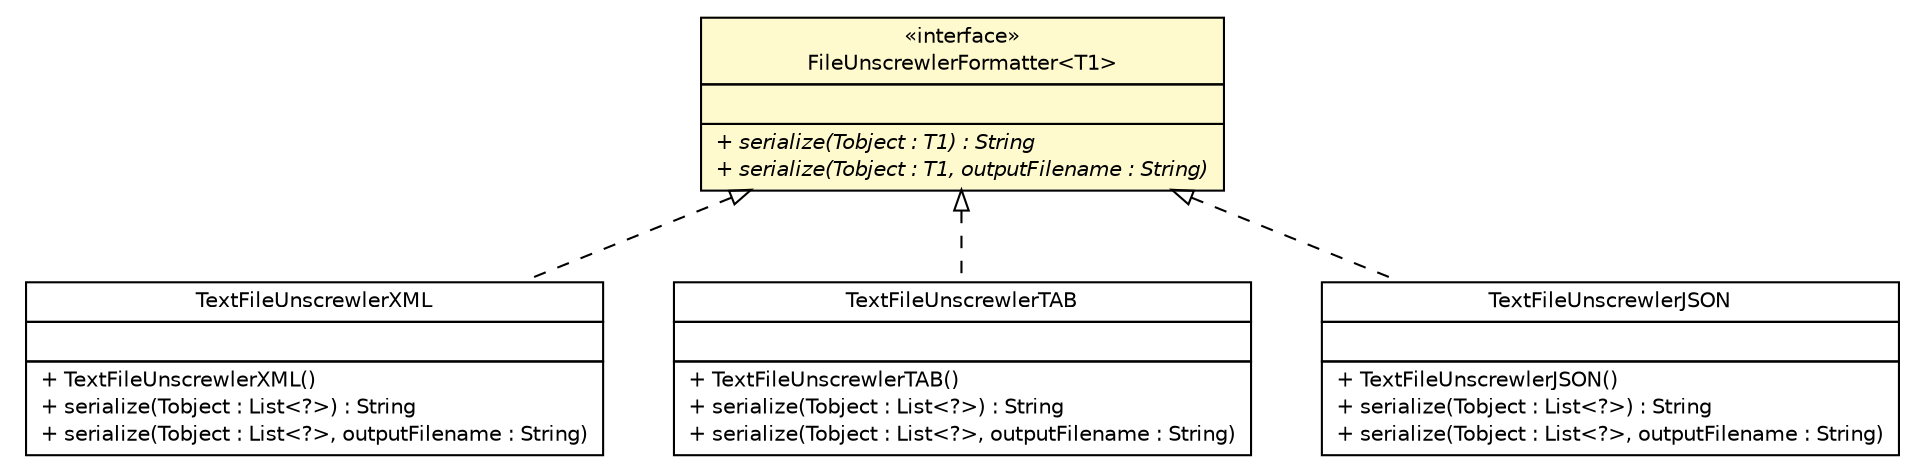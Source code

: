 #!/usr/local/bin/dot
#
# Class diagram 
# Generated by UMLGraph version R5_6-24-gf6e263 (http://www.umlgraph.org/)
#

digraph G {
	edge [fontname="Helvetica",fontsize=10,labelfontname="Helvetica",labelfontsize=10];
	node [fontname="Helvetica",fontsize=10,shape=plaintext];
	nodesep=0.25;
	ranksep=0.5;
	// org.apache.clusterbr.proc.imp.format.TextFileUnscrewlerXML
	c217 [label=<<table title="org.apache.clusterbr.proc.imp.format.TextFileUnscrewlerXML" border="0" cellborder="1" cellspacing="0" cellpadding="2" port="p" href="../imp/format/TextFileUnscrewlerXML.html">
		<tr><td><table border="0" cellspacing="0" cellpadding="1">
<tr><td align="center" balign="center"> TextFileUnscrewlerXML </td></tr>
		</table></td></tr>
		<tr><td><table border="0" cellspacing="0" cellpadding="1">
<tr><td align="left" balign="left">  </td></tr>
		</table></td></tr>
		<tr><td><table border="0" cellspacing="0" cellpadding="1">
<tr><td align="left" balign="left"> + TextFileUnscrewlerXML() </td></tr>
<tr><td align="left" balign="left"> + serialize(Tobject : List&lt;?&gt;) : String </td></tr>
<tr><td align="left" balign="left"> + serialize(Tobject : List&lt;?&gt;, outputFilename : String) </td></tr>
		</table></td></tr>
		</table>>, URL="../imp/format/TextFileUnscrewlerXML.html", fontname="Helvetica", fontcolor="black", fontsize=10.0];
	// org.apache.clusterbr.proc.imp.format.TextFileUnscrewlerTAB
	c218 [label=<<table title="org.apache.clusterbr.proc.imp.format.TextFileUnscrewlerTAB" border="0" cellborder="1" cellspacing="0" cellpadding="2" port="p" href="../imp/format/TextFileUnscrewlerTAB.html">
		<tr><td><table border="0" cellspacing="0" cellpadding="1">
<tr><td align="center" balign="center"> TextFileUnscrewlerTAB </td></tr>
		</table></td></tr>
		<tr><td><table border="0" cellspacing="0" cellpadding="1">
<tr><td align="left" balign="left">  </td></tr>
		</table></td></tr>
		<tr><td><table border="0" cellspacing="0" cellpadding="1">
<tr><td align="left" balign="left"> + TextFileUnscrewlerTAB() </td></tr>
<tr><td align="left" balign="left"> + serialize(Tobject : List&lt;?&gt;) : String </td></tr>
<tr><td align="left" balign="left"> + serialize(Tobject : List&lt;?&gt;, outputFilename : String) </td></tr>
		</table></td></tr>
		</table>>, URL="../imp/format/TextFileUnscrewlerTAB.html", fontname="Helvetica", fontcolor="black", fontsize=10.0];
	// org.apache.clusterbr.proc.imp.format.TextFileUnscrewlerJSON
	c219 [label=<<table title="org.apache.clusterbr.proc.imp.format.TextFileUnscrewlerJSON" border="0" cellborder="1" cellspacing="0" cellpadding="2" port="p" href="../imp/format/TextFileUnscrewlerJSON.html">
		<tr><td><table border="0" cellspacing="0" cellpadding="1">
<tr><td align="center" balign="center"> TextFileUnscrewlerJSON </td></tr>
		</table></td></tr>
		<tr><td><table border="0" cellspacing="0" cellpadding="1">
<tr><td align="left" balign="left">  </td></tr>
		</table></td></tr>
		<tr><td><table border="0" cellspacing="0" cellpadding="1">
<tr><td align="left" balign="left"> + TextFileUnscrewlerJSON() </td></tr>
<tr><td align="left" balign="left"> + serialize(Tobject : List&lt;?&gt;) : String </td></tr>
<tr><td align="left" balign="left"> + serialize(Tobject : List&lt;?&gt;, outputFilename : String) </td></tr>
		</table></td></tr>
		</table>>, URL="../imp/format/TextFileUnscrewlerJSON.html", fontname="Helvetica", fontcolor="black", fontsize=10.0];
	// org.apache.clusterbr.proc.contract.FileUnscrewlerFormatter<T1>
	c221 [label=<<table title="org.apache.clusterbr.proc.contract.FileUnscrewlerFormatter" border="0" cellborder="1" cellspacing="0" cellpadding="2" port="p" bgcolor="lemonChiffon" href="./FileUnscrewlerFormatter.html">
		<tr><td><table border="0" cellspacing="0" cellpadding="1">
<tr><td align="center" balign="center"> &#171;interface&#187; </td></tr>
<tr><td align="center" balign="center"> FileUnscrewlerFormatter&lt;T1&gt; </td></tr>
		</table></td></tr>
		<tr><td><table border="0" cellspacing="0" cellpadding="1">
<tr><td align="left" balign="left">  </td></tr>
		</table></td></tr>
		<tr><td><table border="0" cellspacing="0" cellpadding="1">
<tr><td align="left" balign="left"><font face="Helvetica-Oblique" point-size="10.0"> + serialize(Tobject : T1) : String </font></td></tr>
<tr><td align="left" balign="left"><font face="Helvetica-Oblique" point-size="10.0"> + serialize(Tobject : T1, outputFilename : String) </font></td></tr>
		</table></td></tr>
		</table>>, URL="./FileUnscrewlerFormatter.html", fontname="Helvetica", fontcolor="black", fontsize=10.0];
	//org.apache.clusterbr.proc.imp.format.TextFileUnscrewlerXML implements org.apache.clusterbr.proc.contract.FileUnscrewlerFormatter<T1>
	c221:p -> c217:p [dir=back,arrowtail=empty,style=dashed];
	//org.apache.clusterbr.proc.imp.format.TextFileUnscrewlerTAB implements org.apache.clusterbr.proc.contract.FileUnscrewlerFormatter<T1>
	c221:p -> c218:p [dir=back,arrowtail=empty,style=dashed];
	//org.apache.clusterbr.proc.imp.format.TextFileUnscrewlerJSON implements org.apache.clusterbr.proc.contract.FileUnscrewlerFormatter<T1>
	c221:p -> c219:p [dir=back,arrowtail=empty,style=dashed];
}


